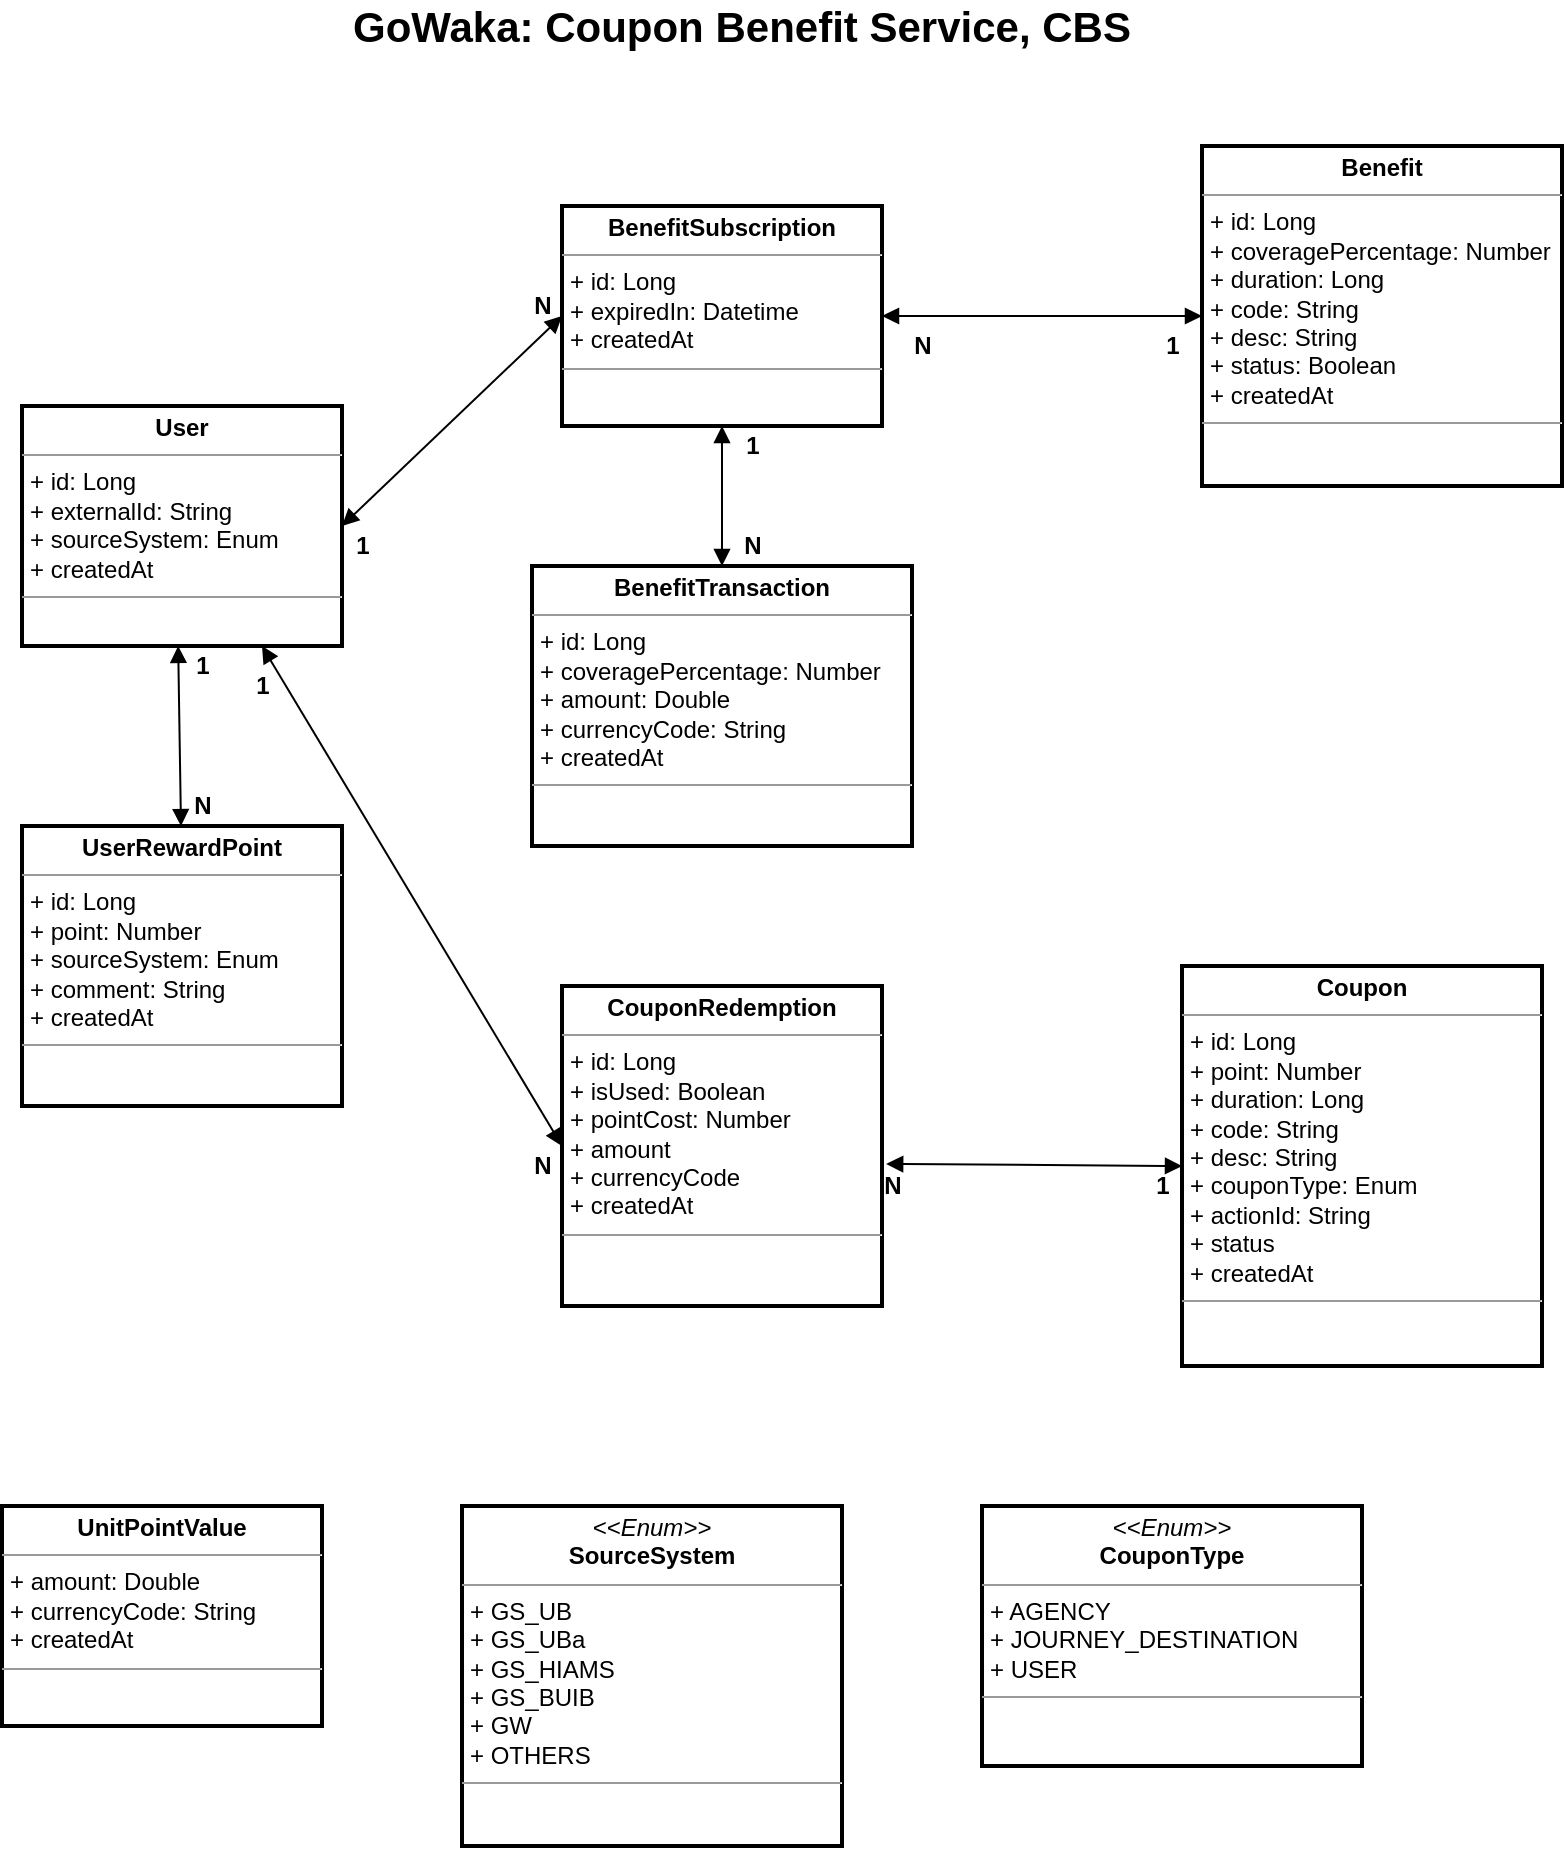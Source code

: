 <mxfile version="13.1.14" type="device"><diagram id="G2ItxIaR3gS2hCwdAgom" name="Page-1"><mxGraphModel dx="1186" dy="1850" grid="1" gridSize="10" guides="1" tooltips="1" connect="1" arrows="1" fold="1" page="1" pageScale="1" pageWidth="850" pageHeight="1100" math="0" shadow="0"><root><mxCell id="0"/><mxCell id="1" parent="0"/><mxCell id="NIL75mulsSPUVwYs1LoM-1" value="&lt;p style=&quot;margin: 0px ; margin-top: 4px ; text-align: center&quot;&gt;&lt;b&gt;User&lt;/b&gt;&lt;/p&gt;&lt;hr size=&quot;1&quot;&gt;&lt;p style=&quot;margin: 0px ; margin-left: 4px&quot;&gt;+ id: Long&lt;/p&gt;&lt;p style=&quot;margin: 0px ; margin-left: 4px&quot;&gt;+ externalId: String&lt;/p&gt;&lt;p style=&quot;margin: 0px ; margin-left: 4px&quot;&gt;+ sourceSystem: Enum&lt;/p&gt;&lt;p style=&quot;margin: 0px ; margin-left: 4px&quot;&gt;+ createdAt&lt;/p&gt;&lt;hr size=&quot;1&quot;&gt;&lt;p style=&quot;margin: 0px ; margin-left: 4px&quot;&gt;&lt;br&gt;&lt;/p&gt;" style="verticalAlign=top;align=left;overflow=fill;fontSize=12;fontFamily=Helvetica;html=1;strokeWidth=2;perimeterSpacing=0;" parent="1" vertex="1"><mxGeometry x="30" y="150" width="160" height="120" as="geometry"/></mxCell><mxCell id="NIL75mulsSPUVwYs1LoM-2" value="&lt;p style=&quot;margin: 0px ; margin-top: 4px ; text-align: center&quot;&gt;&lt;b&gt;Benefit&lt;/b&gt;&lt;/p&gt;&lt;hr size=&quot;1&quot;&gt;&lt;p style=&quot;margin: 0px ; margin-left: 4px&quot;&gt;+ id: Long&lt;/p&gt;&lt;p style=&quot;margin: 0px ; margin-left: 4px&quot;&gt;+ coveragePercentage: Number&lt;/p&gt;&lt;p style=&quot;margin: 0px ; margin-left: 4px&quot;&gt;+ duration: Long&lt;/p&gt;&lt;p style=&quot;margin: 0px ; margin-left: 4px&quot;&gt;+ code: String&lt;/p&gt;&lt;p style=&quot;margin: 0px ; margin-left: 4px&quot;&gt;+ desc: String&lt;/p&gt;&lt;p style=&quot;margin: 0px ; margin-left: 4px&quot;&gt;+ status: Boolean&lt;/p&gt;&lt;p style=&quot;margin: 0px ; margin-left: 4px&quot;&gt;+ createdAt&lt;/p&gt;&lt;hr size=&quot;1&quot;&gt;&lt;p style=&quot;margin: 0px ; margin-left: 4px&quot;&gt;&lt;br&gt;&lt;/p&gt;" style="verticalAlign=top;align=left;overflow=fill;fontSize=12;fontFamily=Helvetica;html=1;strokeWidth=2;" parent="1" vertex="1"><mxGeometry x="620" y="20" width="180" height="170" as="geometry"/></mxCell><mxCell id="NIL75mulsSPUVwYs1LoM-3" value="&lt;p style=&quot;margin: 0px ; margin-top: 4px ; text-align: center&quot;&gt;&lt;b&gt;BenefitSubscription&lt;/b&gt;&lt;/p&gt;&lt;hr size=&quot;1&quot;&gt;&lt;p style=&quot;margin: 0px ; margin-left: 4px&quot;&gt;+ id: Long&lt;/p&gt;&lt;p style=&quot;margin: 0px ; margin-left: 4px&quot;&gt;+ expiredIn: Datetime&lt;/p&gt;&lt;p style=&quot;margin: 0px ; margin-left: 4px&quot;&gt;+ createdAt&lt;/p&gt;&lt;hr size=&quot;1&quot;&gt;&lt;p style=&quot;margin: 0px ; margin-left: 4px&quot;&gt;&lt;br&gt;&lt;/p&gt;" style="verticalAlign=top;align=left;overflow=fill;fontSize=12;fontFamily=Helvetica;html=1;strokeWidth=2;" parent="1" vertex="1"><mxGeometry x="300" y="50" width="160" height="110" as="geometry"/></mxCell><mxCell id="NIL75mulsSPUVwYs1LoM-4" value="&lt;p style=&quot;margin: 0px ; margin-top: 4px ; text-align: center&quot;&gt;&lt;b&gt;BenefitTransaction&lt;/b&gt;&lt;/p&gt;&lt;hr size=&quot;1&quot;&gt;&lt;p style=&quot;margin: 0px ; margin-left: 4px&quot;&gt;+ id: Long&lt;/p&gt;&lt;p style=&quot;margin: 0px ; margin-left: 4px&quot;&gt;+ coveragePercentage: Number&lt;/p&gt;&lt;p style=&quot;margin: 0px ; margin-left: 4px&quot;&gt;+ amount: Double&lt;/p&gt;&lt;p style=&quot;margin: 0px ; margin-left: 4px&quot;&gt;+ currencyCode: String&lt;/p&gt;&lt;p style=&quot;margin: 0px ; margin-left: 4px&quot;&gt;+ createdAt&lt;/p&gt;&lt;hr size=&quot;1&quot;&gt;&lt;p style=&quot;margin: 0px ; margin-left: 4px&quot;&gt;&lt;br&gt;&lt;/p&gt;" style="verticalAlign=top;align=left;overflow=fill;fontSize=12;fontFamily=Helvetica;html=1;strokeWidth=2;" parent="1" vertex="1"><mxGeometry x="285" y="230" width="190" height="140" as="geometry"/></mxCell><mxCell id="NIL75mulsSPUVwYs1LoM-6" value="&lt;p style=&quot;margin: 0px ; margin-top: 4px ; text-align: center&quot;&gt;&lt;b&gt;Coupon&lt;/b&gt;&lt;/p&gt;&lt;hr size=&quot;1&quot;&gt;&lt;p style=&quot;margin: 0px ; margin-left: 4px&quot;&gt;+ id: Long&lt;/p&gt;&lt;p style=&quot;margin: 0px ; margin-left: 4px&quot;&gt;+ point: Number&lt;/p&gt;&lt;p style=&quot;margin: 0px ; margin-left: 4px&quot;&gt;+ duration: Long&lt;/p&gt;&lt;p style=&quot;margin: 0px ; margin-left: 4px&quot;&gt;+ code: String&lt;/p&gt;&lt;p style=&quot;margin: 0px ; margin-left: 4px&quot;&gt;+ desc: String&lt;/p&gt;&lt;p style=&quot;margin: 0px ; margin-left: 4px&quot;&gt;+ couponType: Enum&lt;/p&gt;&lt;p style=&quot;margin: 0px ; margin-left: 4px&quot;&gt;+ actionId: String&lt;/p&gt;&lt;p style=&quot;margin: 0px ; margin-left: 4px&quot;&gt;+ status&lt;/p&gt;&lt;p style=&quot;margin: 0px ; margin-left: 4px&quot;&gt;+ createdAt&lt;/p&gt;&lt;hr size=&quot;1&quot;&gt;&lt;p style=&quot;margin: 0px ; margin-left: 4px&quot;&gt;&lt;br&gt;&lt;/p&gt;" style="verticalAlign=top;align=left;overflow=fill;fontSize=12;fontFamily=Helvetica;html=1;strokeWidth=2;" parent="1" vertex="1"><mxGeometry x="610" y="430" width="180" height="200" as="geometry"/></mxCell><mxCell id="NIL75mulsSPUVwYs1LoM-7" value="&lt;p style=&quot;margin: 0px ; margin-top: 4px ; text-align: center&quot;&gt;&lt;b&gt;CouponRedemption&lt;/b&gt;&lt;/p&gt;&lt;hr size=&quot;1&quot;&gt;&lt;p style=&quot;margin: 0px ; margin-left: 4px&quot;&gt;+ id: Long&lt;/p&gt;&lt;p style=&quot;margin: 0px ; margin-left: 4px&quot;&gt;+ isUsed: Boolean&lt;/p&gt;&lt;p style=&quot;margin: 0px ; margin-left: 4px&quot;&gt;+ pointCost: Number&lt;/p&gt;&lt;p style=&quot;margin: 0px ; margin-left: 4px&quot;&gt;+ amount&lt;/p&gt;&lt;p style=&quot;margin: 0px ; margin-left: 4px&quot;&gt;+ currencyCode&lt;/p&gt;&lt;p style=&quot;margin: 0px ; margin-left: 4px&quot;&gt;+ createdAt&lt;br&gt;&lt;/p&gt;&lt;hr size=&quot;1&quot;&gt;&lt;p style=&quot;margin: 0px ; margin-left: 4px&quot;&gt;&lt;br&gt;&lt;/p&gt;" style="verticalAlign=top;align=left;overflow=fill;fontSize=12;fontFamily=Helvetica;html=1;strokeWidth=2;" parent="1" vertex="1"><mxGeometry x="300" y="440" width="160" height="160" as="geometry"/></mxCell><mxCell id="NIL75mulsSPUVwYs1LoM-10" value="&lt;p style=&quot;margin: 0px ; margin-top: 4px ; text-align: center&quot;&gt;&lt;b&gt;UserRewardPoint&lt;/b&gt;&lt;/p&gt;&lt;hr size=&quot;1&quot;&gt;&lt;p style=&quot;margin: 0px ; margin-left: 4px&quot;&gt;+ id: Long&lt;/p&gt;&lt;p style=&quot;margin: 0px ; margin-left: 4px&quot;&gt;+ point: Number&lt;/p&gt;&lt;p style=&quot;margin: 0px ; margin-left: 4px&quot;&gt;+ sourceSystem: Enum&lt;/p&gt;&lt;p style=&quot;margin: 0px ; margin-left: 4px&quot;&gt;+ comment: String&lt;/p&gt;&lt;p style=&quot;margin: 0px ; margin-left: 4px&quot;&gt;+ createdAt&lt;/p&gt;&lt;hr size=&quot;1&quot;&gt;&lt;p style=&quot;margin: 0px ; margin-left: 4px&quot;&gt;&lt;br&gt;&lt;/p&gt;" style="verticalAlign=top;align=left;overflow=fill;fontSize=12;fontFamily=Helvetica;html=1;strokeWidth=2;" parent="1" vertex="1"><mxGeometry x="30" y="360" width="160" height="140" as="geometry"/></mxCell><mxCell id="NIL75mulsSPUVwYs1LoM-11" value="&lt;p style=&quot;margin: 0px ; margin-top: 4px ; text-align: center&quot;&gt;&lt;b&gt;UnitPointValue&lt;/b&gt;&lt;/p&gt;&lt;hr size=&quot;1&quot;&gt;&lt;p style=&quot;margin: 0px ; margin-left: 4px&quot;&gt;&lt;span&gt;+ amount: Double&lt;/span&gt;&lt;br&gt;&lt;/p&gt;&lt;p style=&quot;margin: 0px ; margin-left: 4px&quot;&gt;+ currencyCode: String&lt;/p&gt;&lt;p style=&quot;margin: 0px ; margin-left: 4px&quot;&gt;&lt;span&gt;+ createdAt&lt;/span&gt;&lt;/p&gt;&lt;hr size=&quot;1&quot;&gt;&lt;p style=&quot;margin: 0px ; margin-left: 4px&quot;&gt;&lt;br&gt;&lt;/p&gt;" style="verticalAlign=top;align=left;overflow=fill;fontSize=12;fontFamily=Helvetica;html=1;strokeWidth=2;" parent="1" vertex="1"><mxGeometry x="20" y="700" width="160" height="110" as="geometry"/></mxCell><mxCell id="NIL75mulsSPUVwYs1LoM-12" value="&lt;p style=&quot;margin: 0px ; margin-top: 4px ; text-align: center&quot;&gt;&lt;i&gt;&amp;lt;&amp;lt;Enum&amp;gt;&amp;gt;&lt;/i&gt;&lt;br&gt;&lt;b&gt;SourceSystem&lt;/b&gt;&lt;/p&gt;&lt;hr size=&quot;1&quot;&gt;&lt;p style=&quot;margin: 0px ; margin-left: 4px&quot;&gt;+ GS_UB&lt;br&gt;+ GS_UBa&lt;/p&gt;&lt;p style=&quot;margin: 0px ; margin-left: 4px&quot;&gt;+ GS_HIAMS&lt;/p&gt;&lt;p style=&quot;margin: 0px ; margin-left: 4px&quot;&gt;+ GS_BUIB&lt;/p&gt;&lt;p style=&quot;margin: 0px ; margin-left: 4px&quot;&gt;+ GW&lt;/p&gt;&lt;p style=&quot;margin: 0px ; margin-left: 4px&quot;&gt;+ OTHERS&lt;/p&gt;&lt;hr size=&quot;1&quot;&gt;&lt;p style=&quot;margin: 0px ; margin-left: 4px&quot;&gt;&lt;br&gt;&lt;br&gt;&lt;/p&gt;" style="verticalAlign=top;align=left;overflow=fill;fontSize=12;fontFamily=Helvetica;html=1;strokeWidth=2;" parent="1" vertex="1"><mxGeometry x="250" y="700" width="190" height="170" as="geometry"/></mxCell><mxCell id="NIL75mulsSPUVwYs1LoM-13" value="&lt;p style=&quot;margin: 0px ; margin-top: 4px ; text-align: center&quot;&gt;&lt;i&gt;&amp;lt;&amp;lt;Enum&amp;gt;&amp;gt;&lt;/i&gt;&lt;br&gt;&lt;b&gt;CouponType&lt;/b&gt;&lt;/p&gt;&lt;hr size=&quot;1&quot;&gt;&lt;p style=&quot;margin: 0px ; margin-left: 4px&quot;&gt;+ AGENCY&lt;br&gt;+ JOURNEY_DESTINATION&lt;/p&gt;&lt;p style=&quot;margin: 0px ; margin-left: 4px&quot;&gt;+ USER&lt;/p&gt;&lt;hr size=&quot;1&quot;&gt;&lt;p style=&quot;margin: 0px ; margin-left: 4px&quot;&gt;&lt;br&gt;&lt;br&gt;&lt;/p&gt;" style="verticalAlign=top;align=left;overflow=fill;fontSize=12;fontFamily=Helvetica;html=1;strokeWidth=2;" parent="1" vertex="1"><mxGeometry x="510" y="700" width="190" height="130" as="geometry"/></mxCell><mxCell id="NIL75mulsSPUVwYs1LoM-16" value="" style="endArrow=block;startArrow=block;endFill=1;startFill=1;html=1;entryX=0;entryY=0.5;entryDx=0;entryDy=0;exitX=1;exitY=0.5;exitDx=0;exitDy=0;" parent="1" source="NIL75mulsSPUVwYs1LoM-1" target="NIL75mulsSPUVwYs1LoM-3" edge="1"><mxGeometry width="160" relative="1" as="geometry"><mxPoint x="190" y="209.5" as="sourcePoint"/><mxPoint x="350" y="209.5" as="targetPoint"/></mxGeometry></mxCell><mxCell id="NIL75mulsSPUVwYs1LoM-17" value="&lt;b&gt;1&lt;/b&gt;" style="text;html=1;align=center;verticalAlign=middle;resizable=0;points=[];autosize=1;" parent="1" vertex="1"><mxGeometry x="190" y="210" width="20" height="20" as="geometry"/></mxCell><mxCell id="NIL75mulsSPUVwYs1LoM-18" value="&lt;b&gt;N&lt;/b&gt;" style="text;html=1;align=center;verticalAlign=middle;resizable=0;points=[];autosize=1;" parent="1" vertex="1"><mxGeometry x="280" y="90" width="20" height="20" as="geometry"/></mxCell><mxCell id="NIL75mulsSPUVwYs1LoM-19" value="" style="endArrow=block;startArrow=block;endFill=1;startFill=1;html=1;entryX=1;entryY=0.5;entryDx=0;entryDy=0;exitX=0;exitY=0.5;exitDx=0;exitDy=0;" parent="1" source="NIL75mulsSPUVwYs1LoM-2" target="NIL75mulsSPUVwYs1LoM-3" edge="1"><mxGeometry width="160" relative="1" as="geometry"><mxPoint x="360" y="205" as="sourcePoint"/><mxPoint x="470" y="100" as="targetPoint"/></mxGeometry></mxCell><mxCell id="NIL75mulsSPUVwYs1LoM-20" value="&lt;b&gt;N&lt;/b&gt;" style="text;html=1;align=center;verticalAlign=middle;resizable=0;points=[];autosize=1;" parent="1" vertex="1"><mxGeometry x="470" y="110" width="20" height="20" as="geometry"/></mxCell><mxCell id="NIL75mulsSPUVwYs1LoM-21" value="&lt;b&gt;1&lt;/b&gt;" style="text;html=1;align=center;verticalAlign=middle;resizable=0;points=[];autosize=1;" parent="1" vertex="1"><mxGeometry x="595" y="110" width="20" height="20" as="geometry"/></mxCell><mxCell id="NIL75mulsSPUVwYs1LoM-22" value="" style="endArrow=block;startArrow=block;endFill=1;startFill=1;html=1;exitX=0.5;exitY=0;exitDx=0;exitDy=0;entryX=0.5;entryY=1;entryDx=0;entryDy=0;" parent="1" source="NIL75mulsSPUVwYs1LoM-4" target="NIL75mulsSPUVwYs1LoM-3" edge="1"><mxGeometry width="160" relative="1" as="geometry"><mxPoint x="620" y="230" as="sourcePoint"/><mxPoint x="490" y="170" as="targetPoint"/><Array as="points"/></mxGeometry></mxCell><mxCell id="NIL75mulsSPUVwYs1LoM-23" value="&lt;b&gt;N&lt;/b&gt;" style="text;html=1;align=center;verticalAlign=middle;resizable=0;points=[];autosize=1;" parent="1" vertex="1"><mxGeometry x="385" y="210" width="20" height="20" as="geometry"/></mxCell><mxCell id="NIL75mulsSPUVwYs1LoM-24" value="&lt;b&gt;1&lt;/b&gt;" style="text;html=1;align=center;verticalAlign=middle;resizable=0;points=[];autosize=1;" parent="1" vertex="1"><mxGeometry x="385" y="160" width="20" height="20" as="geometry"/></mxCell><mxCell id="NIL75mulsSPUVwYs1LoM-25" value="" style="endArrow=block;startArrow=block;endFill=1;startFill=1;html=1;exitX=0.5;exitY=0;exitDx=0;exitDy=0;entryX=0.488;entryY=1;entryDx=0;entryDy=0;entryPerimeter=0;" parent="1" target="NIL75mulsSPUVwYs1LoM-1" edge="1"><mxGeometry width="160" relative="1" as="geometry"><mxPoint x="109.5" y="360" as="sourcePoint"/><mxPoint x="109.5" y="290" as="targetPoint"/><Array as="points"/></mxGeometry></mxCell><mxCell id="NIL75mulsSPUVwYs1LoM-26" value="&lt;b&gt;1&lt;/b&gt;" style="text;html=1;align=center;verticalAlign=middle;resizable=0;points=[];autosize=1;" parent="1" vertex="1"><mxGeometry x="110" y="270" width="20" height="20" as="geometry"/></mxCell><mxCell id="NIL75mulsSPUVwYs1LoM-27" value="&lt;b&gt;N&lt;/b&gt;" style="text;html=1;align=center;verticalAlign=middle;resizable=0;points=[];autosize=1;" parent="1" vertex="1"><mxGeometry x="110" y="340" width="20" height="20" as="geometry"/></mxCell><mxCell id="NIL75mulsSPUVwYs1LoM-28" value="" style="endArrow=block;startArrow=block;endFill=1;startFill=1;html=1;entryX=1;entryY=0.5;entryDx=0;entryDy=0;exitX=0;exitY=0.5;exitDx=0;exitDy=0;" parent="1" source="NIL75mulsSPUVwYs1LoM-7" edge="1"><mxGeometry width="160" relative="1" as="geometry"><mxPoint x="300" y="385" as="sourcePoint"/><mxPoint x="150" y="270" as="targetPoint"/></mxGeometry></mxCell><mxCell id="NIL75mulsSPUVwYs1LoM-29" value="&lt;b&gt;1&lt;/b&gt;" style="text;html=1;align=center;verticalAlign=middle;resizable=0;points=[];autosize=1;" parent="1" vertex="1"><mxGeometry x="140" y="280" width="20" height="20" as="geometry"/></mxCell><mxCell id="NIL75mulsSPUVwYs1LoM-31" value="&lt;b&gt;N&lt;/b&gt;" style="text;html=1;align=center;verticalAlign=middle;resizable=0;points=[];autosize=1;" parent="1" vertex="1"><mxGeometry x="280" y="520" width="20" height="20" as="geometry"/></mxCell><mxCell id="NIL75mulsSPUVwYs1LoM-32" value="" style="endArrow=block;startArrow=block;endFill=1;startFill=1;html=1;entryX=1.013;entryY=0.556;entryDx=0;entryDy=0;exitX=0;exitY=0.5;exitDx=0;exitDy=0;entryPerimeter=0;" parent="1" source="NIL75mulsSPUVwYs1LoM-6" target="NIL75mulsSPUVwYs1LoM-7" edge="1"><mxGeometry width="160" relative="1" as="geometry"><mxPoint x="600" y="485" as="sourcePoint"/><mxPoint x="450" y="370" as="targetPoint"/></mxGeometry></mxCell><mxCell id="NIL75mulsSPUVwYs1LoM-33" value="&lt;b&gt;N&lt;/b&gt;" style="text;html=1;align=center;verticalAlign=middle;resizable=0;points=[];autosize=1;" parent="1" vertex="1"><mxGeometry x="455" y="530" width="20" height="20" as="geometry"/></mxCell><mxCell id="NIL75mulsSPUVwYs1LoM-34" value="&lt;b&gt;1&lt;/b&gt;" style="text;html=1;align=center;verticalAlign=middle;resizable=0;points=[];autosize=1;" parent="1" vertex="1"><mxGeometry x="590" y="530" width="20" height="20" as="geometry"/></mxCell><mxCell id="j9vVabKlJDUafAVDMzcr-1" value="&lt;b style=&quot;font-size: 21px;&quot;&gt;GoWaka: Coupon Benefit Service, CBS&lt;/b&gt;" style="text;html=1;strokeColor=none;fillColor=none;align=center;verticalAlign=middle;whiteSpace=wrap;rounded=0;fontSize=21;" vertex="1" parent="1"><mxGeometry x="165" y="-50" width="450" height="20" as="geometry"/></mxCell></root></mxGraphModel></diagram></mxfile>